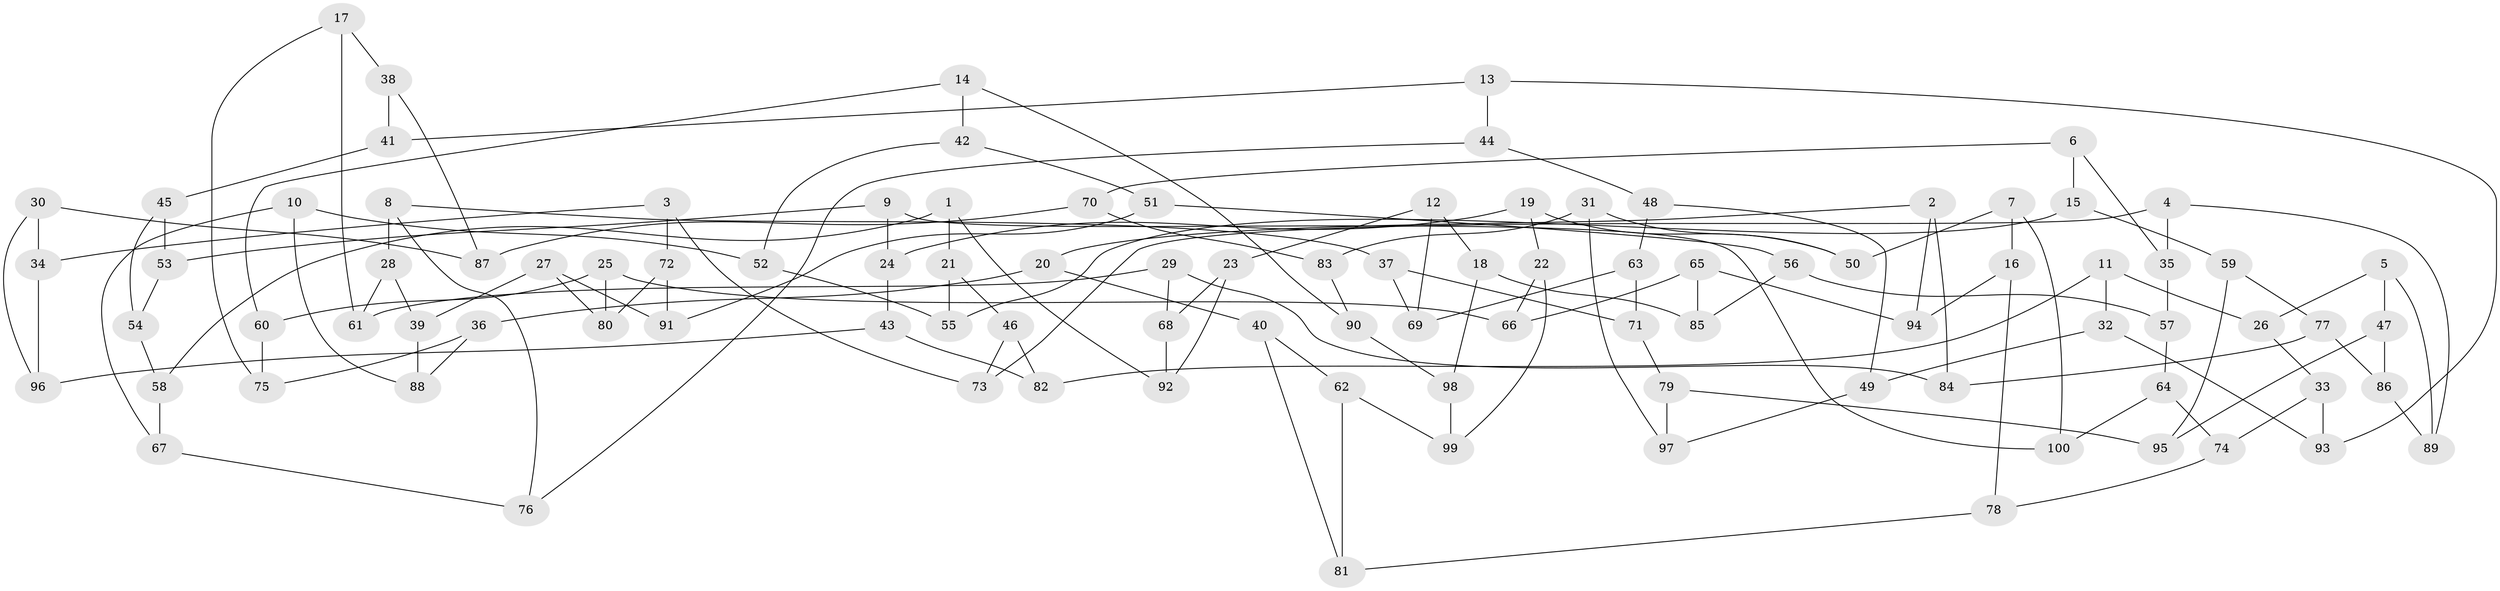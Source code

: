 // Generated by graph-tools (version 1.1) at 2025/11/02/21/25 10:11:15]
// undirected, 100 vertices, 150 edges
graph export_dot {
graph [start="1"]
  node [color=gray90,style=filled];
  1;
  2;
  3;
  4;
  5;
  6;
  7;
  8;
  9;
  10;
  11;
  12;
  13;
  14;
  15;
  16;
  17;
  18;
  19;
  20;
  21;
  22;
  23;
  24;
  25;
  26;
  27;
  28;
  29;
  30;
  31;
  32;
  33;
  34;
  35;
  36;
  37;
  38;
  39;
  40;
  41;
  42;
  43;
  44;
  45;
  46;
  47;
  48;
  49;
  50;
  51;
  52;
  53;
  54;
  55;
  56;
  57;
  58;
  59;
  60;
  61;
  62;
  63;
  64;
  65;
  66;
  67;
  68;
  69;
  70;
  71;
  72;
  73;
  74;
  75;
  76;
  77;
  78;
  79;
  80;
  81;
  82;
  83;
  84;
  85;
  86;
  87;
  88;
  89;
  90;
  91;
  92;
  93;
  94;
  95;
  96;
  97;
  98;
  99;
  100;
  1 -- 92;
  1 -- 21;
  1 -- 58;
  2 -- 94;
  2 -- 84;
  2 -- 20;
  3 -- 72;
  3 -- 73;
  3 -- 34;
  4 -- 73;
  4 -- 89;
  4 -- 35;
  5 -- 89;
  5 -- 26;
  5 -- 47;
  6 -- 70;
  6 -- 35;
  6 -- 15;
  7 -- 16;
  7 -- 100;
  7 -- 50;
  8 -- 76;
  8 -- 37;
  8 -- 28;
  9 -- 100;
  9 -- 24;
  9 -- 53;
  10 -- 67;
  10 -- 88;
  10 -- 52;
  11 -- 26;
  11 -- 32;
  11 -- 82;
  12 -- 69;
  12 -- 23;
  12 -- 18;
  13 -- 44;
  13 -- 93;
  13 -- 41;
  14 -- 42;
  14 -- 90;
  14 -- 60;
  15 -- 55;
  15 -- 59;
  16 -- 78;
  16 -- 94;
  17 -- 75;
  17 -- 61;
  17 -- 38;
  18 -- 85;
  18 -- 98;
  19 -- 22;
  19 -- 50;
  19 -- 24;
  20 -- 40;
  20 -- 36;
  21 -- 46;
  21 -- 55;
  22 -- 66;
  22 -- 99;
  23 -- 92;
  23 -- 68;
  24 -- 43;
  25 -- 80;
  25 -- 60;
  25 -- 66;
  26 -- 33;
  27 -- 80;
  27 -- 91;
  27 -- 39;
  28 -- 39;
  28 -- 61;
  29 -- 84;
  29 -- 61;
  29 -- 68;
  30 -- 34;
  30 -- 87;
  30 -- 96;
  31 -- 83;
  31 -- 97;
  31 -- 50;
  32 -- 49;
  32 -- 93;
  33 -- 93;
  33 -- 74;
  34 -- 96;
  35 -- 57;
  36 -- 88;
  36 -- 75;
  37 -- 69;
  37 -- 71;
  38 -- 87;
  38 -- 41;
  39 -- 88;
  40 -- 81;
  40 -- 62;
  41 -- 45;
  42 -- 51;
  42 -- 52;
  43 -- 96;
  43 -- 82;
  44 -- 48;
  44 -- 76;
  45 -- 54;
  45 -- 53;
  46 -- 73;
  46 -- 82;
  47 -- 86;
  47 -- 95;
  48 -- 63;
  48 -- 49;
  49 -- 97;
  51 -- 91;
  51 -- 56;
  52 -- 55;
  53 -- 54;
  54 -- 58;
  56 -- 57;
  56 -- 85;
  57 -- 64;
  58 -- 67;
  59 -- 95;
  59 -- 77;
  60 -- 75;
  62 -- 81;
  62 -- 99;
  63 -- 69;
  63 -- 71;
  64 -- 100;
  64 -- 74;
  65 -- 85;
  65 -- 94;
  65 -- 66;
  67 -- 76;
  68 -- 92;
  70 -- 83;
  70 -- 87;
  71 -- 79;
  72 -- 80;
  72 -- 91;
  74 -- 78;
  77 -- 84;
  77 -- 86;
  78 -- 81;
  79 -- 97;
  79 -- 95;
  83 -- 90;
  86 -- 89;
  90 -- 98;
  98 -- 99;
}
